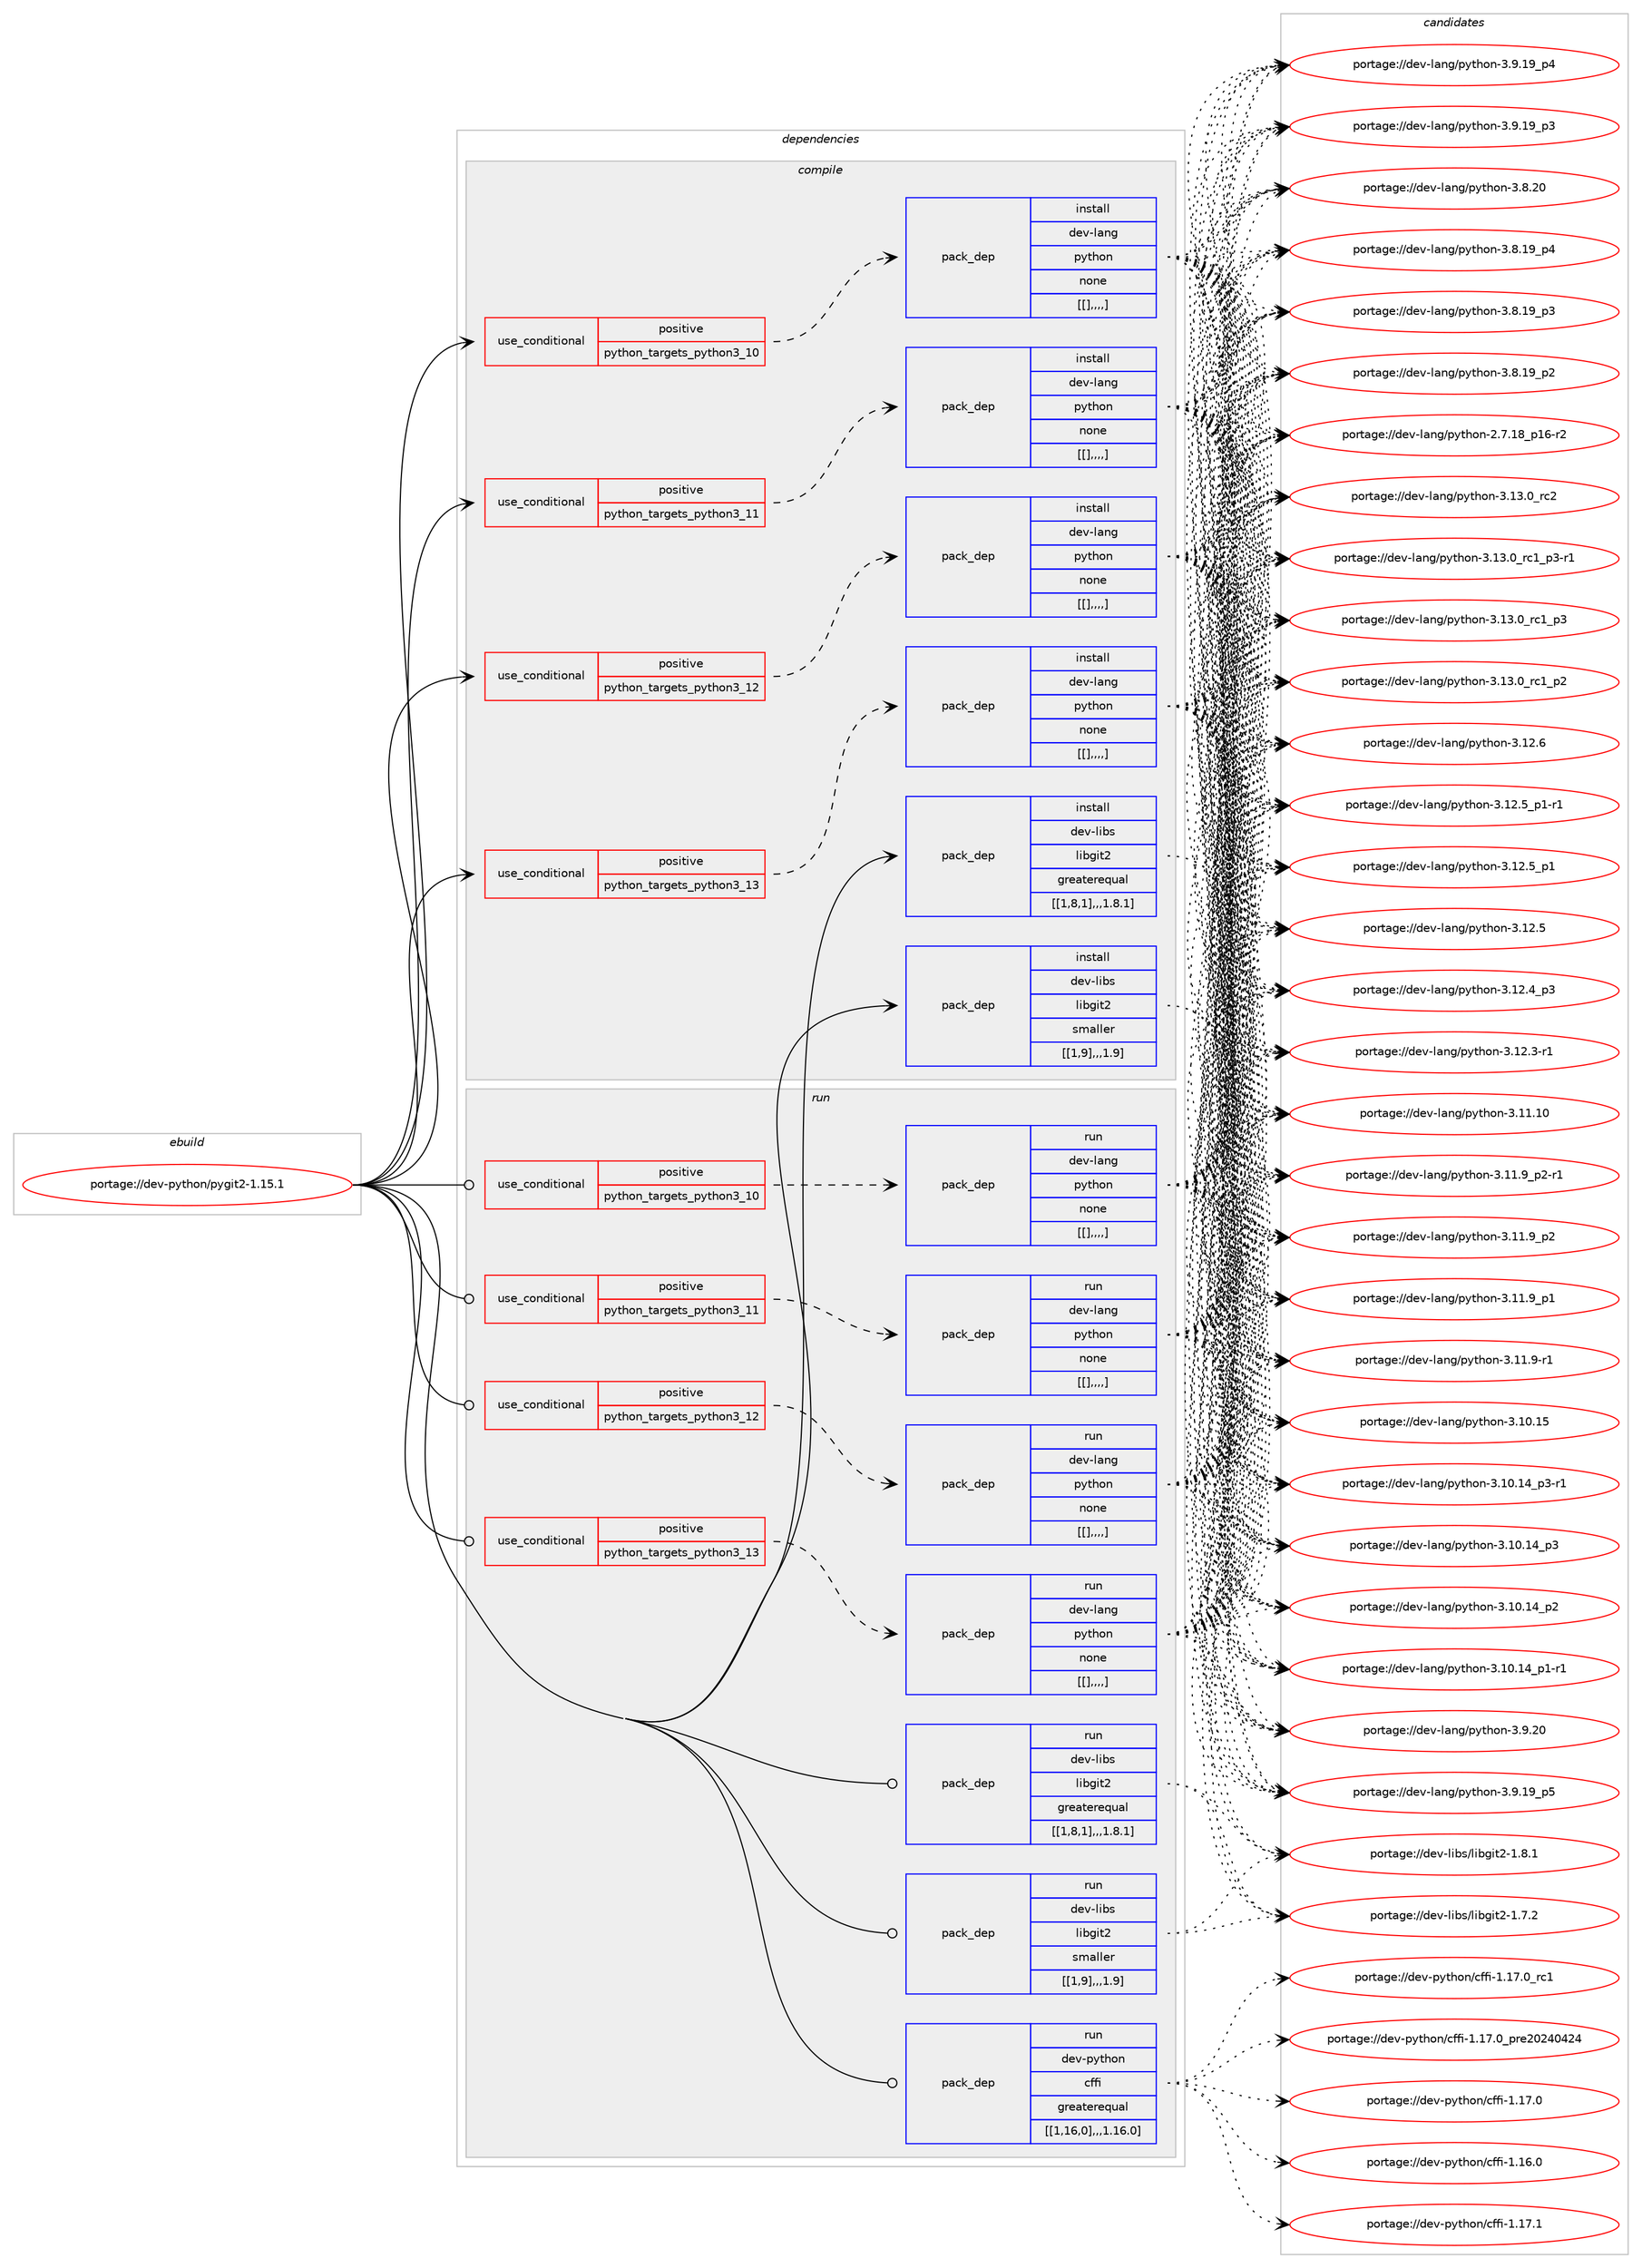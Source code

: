 digraph prolog {

# *************
# Graph options
# *************

newrank=true;
concentrate=true;
compound=true;
graph [rankdir=LR,fontname=Helvetica,fontsize=10,ranksep=1.5];#, ranksep=2.5, nodesep=0.2];
edge  [arrowhead=vee];
node  [fontname=Helvetica,fontsize=10];

# **********
# The ebuild
# **********

subgraph cluster_leftcol {
color=gray;
label=<<i>ebuild</i>>;
id [label="portage://dev-python/pygit2-1.15.1", color=red, width=4, href="../dev-python/pygit2-1.15.1.svg"];
}

# ****************
# The dependencies
# ****************

subgraph cluster_midcol {
color=gray;
label=<<i>dependencies</i>>;
subgraph cluster_compile {
fillcolor="#eeeeee";
style=filled;
label=<<i>compile</i>>;
subgraph cond37764 {
dependency158172 [label=<<TABLE BORDER="0" CELLBORDER="1" CELLSPACING="0" CELLPADDING="4"><TR><TD ROWSPAN="3" CELLPADDING="10">use_conditional</TD></TR><TR><TD>positive</TD></TR><TR><TD>python_targets_python3_10</TD></TR></TABLE>>, shape=none, color=red];
subgraph pack119188 {
dependency158173 [label=<<TABLE BORDER="0" CELLBORDER="1" CELLSPACING="0" CELLPADDING="4" WIDTH="220"><TR><TD ROWSPAN="6" CELLPADDING="30">pack_dep</TD></TR><TR><TD WIDTH="110">install</TD></TR><TR><TD>dev-lang</TD></TR><TR><TD>python</TD></TR><TR><TD>none</TD></TR><TR><TD>[[],,,,]</TD></TR></TABLE>>, shape=none, color=blue];
}
dependency158172:e -> dependency158173:w [weight=20,style="dashed",arrowhead="vee"];
}
id:e -> dependency158172:w [weight=20,style="solid",arrowhead="vee"];
subgraph cond37765 {
dependency158174 [label=<<TABLE BORDER="0" CELLBORDER="1" CELLSPACING="0" CELLPADDING="4"><TR><TD ROWSPAN="3" CELLPADDING="10">use_conditional</TD></TR><TR><TD>positive</TD></TR><TR><TD>python_targets_python3_11</TD></TR></TABLE>>, shape=none, color=red];
subgraph pack119189 {
dependency158175 [label=<<TABLE BORDER="0" CELLBORDER="1" CELLSPACING="0" CELLPADDING="4" WIDTH="220"><TR><TD ROWSPAN="6" CELLPADDING="30">pack_dep</TD></TR><TR><TD WIDTH="110">install</TD></TR><TR><TD>dev-lang</TD></TR><TR><TD>python</TD></TR><TR><TD>none</TD></TR><TR><TD>[[],,,,]</TD></TR></TABLE>>, shape=none, color=blue];
}
dependency158174:e -> dependency158175:w [weight=20,style="dashed",arrowhead="vee"];
}
id:e -> dependency158174:w [weight=20,style="solid",arrowhead="vee"];
subgraph cond37766 {
dependency158176 [label=<<TABLE BORDER="0" CELLBORDER="1" CELLSPACING="0" CELLPADDING="4"><TR><TD ROWSPAN="3" CELLPADDING="10">use_conditional</TD></TR><TR><TD>positive</TD></TR><TR><TD>python_targets_python3_12</TD></TR></TABLE>>, shape=none, color=red];
subgraph pack119190 {
dependency158177 [label=<<TABLE BORDER="0" CELLBORDER="1" CELLSPACING="0" CELLPADDING="4" WIDTH="220"><TR><TD ROWSPAN="6" CELLPADDING="30">pack_dep</TD></TR><TR><TD WIDTH="110">install</TD></TR><TR><TD>dev-lang</TD></TR><TR><TD>python</TD></TR><TR><TD>none</TD></TR><TR><TD>[[],,,,]</TD></TR></TABLE>>, shape=none, color=blue];
}
dependency158176:e -> dependency158177:w [weight=20,style="dashed",arrowhead="vee"];
}
id:e -> dependency158176:w [weight=20,style="solid",arrowhead="vee"];
subgraph cond37767 {
dependency158178 [label=<<TABLE BORDER="0" CELLBORDER="1" CELLSPACING="0" CELLPADDING="4"><TR><TD ROWSPAN="3" CELLPADDING="10">use_conditional</TD></TR><TR><TD>positive</TD></TR><TR><TD>python_targets_python3_13</TD></TR></TABLE>>, shape=none, color=red];
subgraph pack119191 {
dependency158179 [label=<<TABLE BORDER="0" CELLBORDER="1" CELLSPACING="0" CELLPADDING="4" WIDTH="220"><TR><TD ROWSPAN="6" CELLPADDING="30">pack_dep</TD></TR><TR><TD WIDTH="110">install</TD></TR><TR><TD>dev-lang</TD></TR><TR><TD>python</TD></TR><TR><TD>none</TD></TR><TR><TD>[[],,,,]</TD></TR></TABLE>>, shape=none, color=blue];
}
dependency158178:e -> dependency158179:w [weight=20,style="dashed",arrowhead="vee"];
}
id:e -> dependency158178:w [weight=20,style="solid",arrowhead="vee"];
subgraph pack119192 {
dependency158180 [label=<<TABLE BORDER="0" CELLBORDER="1" CELLSPACING="0" CELLPADDING="4" WIDTH="220"><TR><TD ROWSPAN="6" CELLPADDING="30">pack_dep</TD></TR><TR><TD WIDTH="110">install</TD></TR><TR><TD>dev-libs</TD></TR><TR><TD>libgit2</TD></TR><TR><TD>greaterequal</TD></TR><TR><TD>[[1,8,1],,,1.8.1]</TD></TR></TABLE>>, shape=none, color=blue];
}
id:e -> dependency158180:w [weight=20,style="solid",arrowhead="vee"];
subgraph pack119193 {
dependency158181 [label=<<TABLE BORDER="0" CELLBORDER="1" CELLSPACING="0" CELLPADDING="4" WIDTH="220"><TR><TD ROWSPAN="6" CELLPADDING="30">pack_dep</TD></TR><TR><TD WIDTH="110">install</TD></TR><TR><TD>dev-libs</TD></TR><TR><TD>libgit2</TD></TR><TR><TD>smaller</TD></TR><TR><TD>[[1,9],,,1.9]</TD></TR></TABLE>>, shape=none, color=blue];
}
id:e -> dependency158181:w [weight=20,style="solid",arrowhead="vee"];
}
subgraph cluster_compileandrun {
fillcolor="#eeeeee";
style=filled;
label=<<i>compile and run</i>>;
}
subgraph cluster_run {
fillcolor="#eeeeee";
style=filled;
label=<<i>run</i>>;
subgraph cond37768 {
dependency158182 [label=<<TABLE BORDER="0" CELLBORDER="1" CELLSPACING="0" CELLPADDING="4"><TR><TD ROWSPAN="3" CELLPADDING="10">use_conditional</TD></TR><TR><TD>positive</TD></TR><TR><TD>python_targets_python3_10</TD></TR></TABLE>>, shape=none, color=red];
subgraph pack119194 {
dependency158183 [label=<<TABLE BORDER="0" CELLBORDER="1" CELLSPACING="0" CELLPADDING="4" WIDTH="220"><TR><TD ROWSPAN="6" CELLPADDING="30">pack_dep</TD></TR><TR><TD WIDTH="110">run</TD></TR><TR><TD>dev-lang</TD></TR><TR><TD>python</TD></TR><TR><TD>none</TD></TR><TR><TD>[[],,,,]</TD></TR></TABLE>>, shape=none, color=blue];
}
dependency158182:e -> dependency158183:w [weight=20,style="dashed",arrowhead="vee"];
}
id:e -> dependency158182:w [weight=20,style="solid",arrowhead="odot"];
subgraph cond37769 {
dependency158184 [label=<<TABLE BORDER="0" CELLBORDER="1" CELLSPACING="0" CELLPADDING="4"><TR><TD ROWSPAN="3" CELLPADDING="10">use_conditional</TD></TR><TR><TD>positive</TD></TR><TR><TD>python_targets_python3_11</TD></TR></TABLE>>, shape=none, color=red];
subgraph pack119195 {
dependency158185 [label=<<TABLE BORDER="0" CELLBORDER="1" CELLSPACING="0" CELLPADDING="4" WIDTH="220"><TR><TD ROWSPAN="6" CELLPADDING="30">pack_dep</TD></TR><TR><TD WIDTH="110">run</TD></TR><TR><TD>dev-lang</TD></TR><TR><TD>python</TD></TR><TR><TD>none</TD></TR><TR><TD>[[],,,,]</TD></TR></TABLE>>, shape=none, color=blue];
}
dependency158184:e -> dependency158185:w [weight=20,style="dashed",arrowhead="vee"];
}
id:e -> dependency158184:w [weight=20,style="solid",arrowhead="odot"];
subgraph cond37770 {
dependency158186 [label=<<TABLE BORDER="0" CELLBORDER="1" CELLSPACING="0" CELLPADDING="4"><TR><TD ROWSPAN="3" CELLPADDING="10">use_conditional</TD></TR><TR><TD>positive</TD></TR><TR><TD>python_targets_python3_12</TD></TR></TABLE>>, shape=none, color=red];
subgraph pack119196 {
dependency158187 [label=<<TABLE BORDER="0" CELLBORDER="1" CELLSPACING="0" CELLPADDING="4" WIDTH="220"><TR><TD ROWSPAN="6" CELLPADDING="30">pack_dep</TD></TR><TR><TD WIDTH="110">run</TD></TR><TR><TD>dev-lang</TD></TR><TR><TD>python</TD></TR><TR><TD>none</TD></TR><TR><TD>[[],,,,]</TD></TR></TABLE>>, shape=none, color=blue];
}
dependency158186:e -> dependency158187:w [weight=20,style="dashed",arrowhead="vee"];
}
id:e -> dependency158186:w [weight=20,style="solid",arrowhead="odot"];
subgraph cond37771 {
dependency158188 [label=<<TABLE BORDER="0" CELLBORDER="1" CELLSPACING="0" CELLPADDING="4"><TR><TD ROWSPAN="3" CELLPADDING="10">use_conditional</TD></TR><TR><TD>positive</TD></TR><TR><TD>python_targets_python3_13</TD></TR></TABLE>>, shape=none, color=red];
subgraph pack119197 {
dependency158189 [label=<<TABLE BORDER="0" CELLBORDER="1" CELLSPACING="0" CELLPADDING="4" WIDTH="220"><TR><TD ROWSPAN="6" CELLPADDING="30">pack_dep</TD></TR><TR><TD WIDTH="110">run</TD></TR><TR><TD>dev-lang</TD></TR><TR><TD>python</TD></TR><TR><TD>none</TD></TR><TR><TD>[[],,,,]</TD></TR></TABLE>>, shape=none, color=blue];
}
dependency158188:e -> dependency158189:w [weight=20,style="dashed",arrowhead="vee"];
}
id:e -> dependency158188:w [weight=20,style="solid",arrowhead="odot"];
subgraph pack119198 {
dependency158190 [label=<<TABLE BORDER="0" CELLBORDER="1" CELLSPACING="0" CELLPADDING="4" WIDTH="220"><TR><TD ROWSPAN="6" CELLPADDING="30">pack_dep</TD></TR><TR><TD WIDTH="110">run</TD></TR><TR><TD>dev-libs</TD></TR><TR><TD>libgit2</TD></TR><TR><TD>greaterequal</TD></TR><TR><TD>[[1,8,1],,,1.8.1]</TD></TR></TABLE>>, shape=none, color=blue];
}
id:e -> dependency158190:w [weight=20,style="solid",arrowhead="odot"];
subgraph pack119199 {
dependency158191 [label=<<TABLE BORDER="0" CELLBORDER="1" CELLSPACING="0" CELLPADDING="4" WIDTH="220"><TR><TD ROWSPAN="6" CELLPADDING="30">pack_dep</TD></TR><TR><TD WIDTH="110">run</TD></TR><TR><TD>dev-libs</TD></TR><TR><TD>libgit2</TD></TR><TR><TD>smaller</TD></TR><TR><TD>[[1,9],,,1.9]</TD></TR></TABLE>>, shape=none, color=blue];
}
id:e -> dependency158191:w [weight=20,style="solid",arrowhead="odot"];
subgraph pack119200 {
dependency158192 [label=<<TABLE BORDER="0" CELLBORDER="1" CELLSPACING="0" CELLPADDING="4" WIDTH="220"><TR><TD ROWSPAN="6" CELLPADDING="30">pack_dep</TD></TR><TR><TD WIDTH="110">run</TD></TR><TR><TD>dev-python</TD></TR><TR><TD>cffi</TD></TR><TR><TD>greaterequal</TD></TR><TR><TD>[[1,16,0],,,1.16.0]</TD></TR></TABLE>>, shape=none, color=blue];
}
id:e -> dependency158192:w [weight=20,style="solid",arrowhead="odot"];
}
}

# **************
# The candidates
# **************

subgraph cluster_choices {
rank=same;
color=gray;
label=<<i>candidates</i>>;

subgraph choice119188 {
color=black;
nodesep=1;
choice10010111845108971101034711212111610411111045514649514648951149950 [label="portage://dev-lang/python-3.13.0_rc2", color=red, width=4,href="../dev-lang/python-3.13.0_rc2.svg"];
choice1001011184510897110103471121211161041111104551464951464895114994995112514511449 [label="portage://dev-lang/python-3.13.0_rc1_p3-r1", color=red, width=4,href="../dev-lang/python-3.13.0_rc1_p3-r1.svg"];
choice100101118451089711010347112121116104111110455146495146489511499499511251 [label="portage://dev-lang/python-3.13.0_rc1_p3", color=red, width=4,href="../dev-lang/python-3.13.0_rc1_p3.svg"];
choice100101118451089711010347112121116104111110455146495146489511499499511250 [label="portage://dev-lang/python-3.13.0_rc1_p2", color=red, width=4,href="../dev-lang/python-3.13.0_rc1_p2.svg"];
choice10010111845108971101034711212111610411111045514649504654 [label="portage://dev-lang/python-3.12.6", color=red, width=4,href="../dev-lang/python-3.12.6.svg"];
choice1001011184510897110103471121211161041111104551464950465395112494511449 [label="portage://dev-lang/python-3.12.5_p1-r1", color=red, width=4,href="../dev-lang/python-3.12.5_p1-r1.svg"];
choice100101118451089711010347112121116104111110455146495046539511249 [label="portage://dev-lang/python-3.12.5_p1", color=red, width=4,href="../dev-lang/python-3.12.5_p1.svg"];
choice10010111845108971101034711212111610411111045514649504653 [label="portage://dev-lang/python-3.12.5", color=red, width=4,href="../dev-lang/python-3.12.5.svg"];
choice100101118451089711010347112121116104111110455146495046529511251 [label="portage://dev-lang/python-3.12.4_p3", color=red, width=4,href="../dev-lang/python-3.12.4_p3.svg"];
choice100101118451089711010347112121116104111110455146495046514511449 [label="portage://dev-lang/python-3.12.3-r1", color=red, width=4,href="../dev-lang/python-3.12.3-r1.svg"];
choice1001011184510897110103471121211161041111104551464949464948 [label="portage://dev-lang/python-3.11.10", color=red, width=4,href="../dev-lang/python-3.11.10.svg"];
choice1001011184510897110103471121211161041111104551464949465795112504511449 [label="portage://dev-lang/python-3.11.9_p2-r1", color=red, width=4,href="../dev-lang/python-3.11.9_p2-r1.svg"];
choice100101118451089711010347112121116104111110455146494946579511250 [label="portage://dev-lang/python-3.11.9_p2", color=red, width=4,href="../dev-lang/python-3.11.9_p2.svg"];
choice100101118451089711010347112121116104111110455146494946579511249 [label="portage://dev-lang/python-3.11.9_p1", color=red, width=4,href="../dev-lang/python-3.11.9_p1.svg"];
choice100101118451089711010347112121116104111110455146494946574511449 [label="portage://dev-lang/python-3.11.9-r1", color=red, width=4,href="../dev-lang/python-3.11.9-r1.svg"];
choice1001011184510897110103471121211161041111104551464948464953 [label="portage://dev-lang/python-3.10.15", color=red, width=4,href="../dev-lang/python-3.10.15.svg"];
choice100101118451089711010347112121116104111110455146494846495295112514511449 [label="portage://dev-lang/python-3.10.14_p3-r1", color=red, width=4,href="../dev-lang/python-3.10.14_p3-r1.svg"];
choice10010111845108971101034711212111610411111045514649484649529511251 [label="portage://dev-lang/python-3.10.14_p3", color=red, width=4,href="../dev-lang/python-3.10.14_p3.svg"];
choice10010111845108971101034711212111610411111045514649484649529511250 [label="portage://dev-lang/python-3.10.14_p2", color=red, width=4,href="../dev-lang/python-3.10.14_p2.svg"];
choice100101118451089711010347112121116104111110455146494846495295112494511449 [label="portage://dev-lang/python-3.10.14_p1-r1", color=red, width=4,href="../dev-lang/python-3.10.14_p1-r1.svg"];
choice10010111845108971101034711212111610411111045514657465048 [label="portage://dev-lang/python-3.9.20", color=red, width=4,href="../dev-lang/python-3.9.20.svg"];
choice100101118451089711010347112121116104111110455146574649579511253 [label="portage://dev-lang/python-3.9.19_p5", color=red, width=4,href="../dev-lang/python-3.9.19_p5.svg"];
choice100101118451089711010347112121116104111110455146574649579511252 [label="portage://dev-lang/python-3.9.19_p4", color=red, width=4,href="../dev-lang/python-3.9.19_p4.svg"];
choice100101118451089711010347112121116104111110455146574649579511251 [label="portage://dev-lang/python-3.9.19_p3", color=red, width=4,href="../dev-lang/python-3.9.19_p3.svg"];
choice10010111845108971101034711212111610411111045514656465048 [label="portage://dev-lang/python-3.8.20", color=red, width=4,href="../dev-lang/python-3.8.20.svg"];
choice100101118451089711010347112121116104111110455146564649579511252 [label="portage://dev-lang/python-3.8.19_p4", color=red, width=4,href="../dev-lang/python-3.8.19_p4.svg"];
choice100101118451089711010347112121116104111110455146564649579511251 [label="portage://dev-lang/python-3.8.19_p3", color=red, width=4,href="../dev-lang/python-3.8.19_p3.svg"];
choice100101118451089711010347112121116104111110455146564649579511250 [label="portage://dev-lang/python-3.8.19_p2", color=red, width=4,href="../dev-lang/python-3.8.19_p2.svg"];
choice100101118451089711010347112121116104111110455046554649569511249544511450 [label="portage://dev-lang/python-2.7.18_p16-r2", color=red, width=4,href="../dev-lang/python-2.7.18_p16-r2.svg"];
dependency158173:e -> choice10010111845108971101034711212111610411111045514649514648951149950:w [style=dotted,weight="100"];
dependency158173:e -> choice1001011184510897110103471121211161041111104551464951464895114994995112514511449:w [style=dotted,weight="100"];
dependency158173:e -> choice100101118451089711010347112121116104111110455146495146489511499499511251:w [style=dotted,weight="100"];
dependency158173:e -> choice100101118451089711010347112121116104111110455146495146489511499499511250:w [style=dotted,weight="100"];
dependency158173:e -> choice10010111845108971101034711212111610411111045514649504654:w [style=dotted,weight="100"];
dependency158173:e -> choice1001011184510897110103471121211161041111104551464950465395112494511449:w [style=dotted,weight="100"];
dependency158173:e -> choice100101118451089711010347112121116104111110455146495046539511249:w [style=dotted,weight="100"];
dependency158173:e -> choice10010111845108971101034711212111610411111045514649504653:w [style=dotted,weight="100"];
dependency158173:e -> choice100101118451089711010347112121116104111110455146495046529511251:w [style=dotted,weight="100"];
dependency158173:e -> choice100101118451089711010347112121116104111110455146495046514511449:w [style=dotted,weight="100"];
dependency158173:e -> choice1001011184510897110103471121211161041111104551464949464948:w [style=dotted,weight="100"];
dependency158173:e -> choice1001011184510897110103471121211161041111104551464949465795112504511449:w [style=dotted,weight="100"];
dependency158173:e -> choice100101118451089711010347112121116104111110455146494946579511250:w [style=dotted,weight="100"];
dependency158173:e -> choice100101118451089711010347112121116104111110455146494946579511249:w [style=dotted,weight="100"];
dependency158173:e -> choice100101118451089711010347112121116104111110455146494946574511449:w [style=dotted,weight="100"];
dependency158173:e -> choice1001011184510897110103471121211161041111104551464948464953:w [style=dotted,weight="100"];
dependency158173:e -> choice100101118451089711010347112121116104111110455146494846495295112514511449:w [style=dotted,weight="100"];
dependency158173:e -> choice10010111845108971101034711212111610411111045514649484649529511251:w [style=dotted,weight="100"];
dependency158173:e -> choice10010111845108971101034711212111610411111045514649484649529511250:w [style=dotted,weight="100"];
dependency158173:e -> choice100101118451089711010347112121116104111110455146494846495295112494511449:w [style=dotted,weight="100"];
dependency158173:e -> choice10010111845108971101034711212111610411111045514657465048:w [style=dotted,weight="100"];
dependency158173:e -> choice100101118451089711010347112121116104111110455146574649579511253:w [style=dotted,weight="100"];
dependency158173:e -> choice100101118451089711010347112121116104111110455146574649579511252:w [style=dotted,weight="100"];
dependency158173:e -> choice100101118451089711010347112121116104111110455146574649579511251:w [style=dotted,weight="100"];
dependency158173:e -> choice10010111845108971101034711212111610411111045514656465048:w [style=dotted,weight="100"];
dependency158173:e -> choice100101118451089711010347112121116104111110455146564649579511252:w [style=dotted,weight="100"];
dependency158173:e -> choice100101118451089711010347112121116104111110455146564649579511251:w [style=dotted,weight="100"];
dependency158173:e -> choice100101118451089711010347112121116104111110455146564649579511250:w [style=dotted,weight="100"];
dependency158173:e -> choice100101118451089711010347112121116104111110455046554649569511249544511450:w [style=dotted,weight="100"];
}
subgraph choice119189 {
color=black;
nodesep=1;
choice10010111845108971101034711212111610411111045514649514648951149950 [label="portage://dev-lang/python-3.13.0_rc2", color=red, width=4,href="../dev-lang/python-3.13.0_rc2.svg"];
choice1001011184510897110103471121211161041111104551464951464895114994995112514511449 [label="portage://dev-lang/python-3.13.0_rc1_p3-r1", color=red, width=4,href="../dev-lang/python-3.13.0_rc1_p3-r1.svg"];
choice100101118451089711010347112121116104111110455146495146489511499499511251 [label="portage://dev-lang/python-3.13.0_rc1_p3", color=red, width=4,href="../dev-lang/python-3.13.0_rc1_p3.svg"];
choice100101118451089711010347112121116104111110455146495146489511499499511250 [label="portage://dev-lang/python-3.13.0_rc1_p2", color=red, width=4,href="../dev-lang/python-3.13.0_rc1_p2.svg"];
choice10010111845108971101034711212111610411111045514649504654 [label="portage://dev-lang/python-3.12.6", color=red, width=4,href="../dev-lang/python-3.12.6.svg"];
choice1001011184510897110103471121211161041111104551464950465395112494511449 [label="portage://dev-lang/python-3.12.5_p1-r1", color=red, width=4,href="../dev-lang/python-3.12.5_p1-r1.svg"];
choice100101118451089711010347112121116104111110455146495046539511249 [label="portage://dev-lang/python-3.12.5_p1", color=red, width=4,href="../dev-lang/python-3.12.5_p1.svg"];
choice10010111845108971101034711212111610411111045514649504653 [label="portage://dev-lang/python-3.12.5", color=red, width=4,href="../dev-lang/python-3.12.5.svg"];
choice100101118451089711010347112121116104111110455146495046529511251 [label="portage://dev-lang/python-3.12.4_p3", color=red, width=4,href="../dev-lang/python-3.12.4_p3.svg"];
choice100101118451089711010347112121116104111110455146495046514511449 [label="portage://dev-lang/python-3.12.3-r1", color=red, width=4,href="../dev-lang/python-3.12.3-r1.svg"];
choice1001011184510897110103471121211161041111104551464949464948 [label="portage://dev-lang/python-3.11.10", color=red, width=4,href="../dev-lang/python-3.11.10.svg"];
choice1001011184510897110103471121211161041111104551464949465795112504511449 [label="portage://dev-lang/python-3.11.9_p2-r1", color=red, width=4,href="../dev-lang/python-3.11.9_p2-r1.svg"];
choice100101118451089711010347112121116104111110455146494946579511250 [label="portage://dev-lang/python-3.11.9_p2", color=red, width=4,href="../dev-lang/python-3.11.9_p2.svg"];
choice100101118451089711010347112121116104111110455146494946579511249 [label="portage://dev-lang/python-3.11.9_p1", color=red, width=4,href="../dev-lang/python-3.11.9_p1.svg"];
choice100101118451089711010347112121116104111110455146494946574511449 [label="portage://dev-lang/python-3.11.9-r1", color=red, width=4,href="../dev-lang/python-3.11.9-r1.svg"];
choice1001011184510897110103471121211161041111104551464948464953 [label="portage://dev-lang/python-3.10.15", color=red, width=4,href="../dev-lang/python-3.10.15.svg"];
choice100101118451089711010347112121116104111110455146494846495295112514511449 [label="portage://dev-lang/python-3.10.14_p3-r1", color=red, width=4,href="../dev-lang/python-3.10.14_p3-r1.svg"];
choice10010111845108971101034711212111610411111045514649484649529511251 [label="portage://dev-lang/python-3.10.14_p3", color=red, width=4,href="../dev-lang/python-3.10.14_p3.svg"];
choice10010111845108971101034711212111610411111045514649484649529511250 [label="portage://dev-lang/python-3.10.14_p2", color=red, width=4,href="../dev-lang/python-3.10.14_p2.svg"];
choice100101118451089711010347112121116104111110455146494846495295112494511449 [label="portage://dev-lang/python-3.10.14_p1-r1", color=red, width=4,href="../dev-lang/python-3.10.14_p1-r1.svg"];
choice10010111845108971101034711212111610411111045514657465048 [label="portage://dev-lang/python-3.9.20", color=red, width=4,href="../dev-lang/python-3.9.20.svg"];
choice100101118451089711010347112121116104111110455146574649579511253 [label="portage://dev-lang/python-3.9.19_p5", color=red, width=4,href="../dev-lang/python-3.9.19_p5.svg"];
choice100101118451089711010347112121116104111110455146574649579511252 [label="portage://dev-lang/python-3.9.19_p4", color=red, width=4,href="../dev-lang/python-3.9.19_p4.svg"];
choice100101118451089711010347112121116104111110455146574649579511251 [label="portage://dev-lang/python-3.9.19_p3", color=red, width=4,href="../dev-lang/python-3.9.19_p3.svg"];
choice10010111845108971101034711212111610411111045514656465048 [label="portage://dev-lang/python-3.8.20", color=red, width=4,href="../dev-lang/python-3.8.20.svg"];
choice100101118451089711010347112121116104111110455146564649579511252 [label="portage://dev-lang/python-3.8.19_p4", color=red, width=4,href="../dev-lang/python-3.8.19_p4.svg"];
choice100101118451089711010347112121116104111110455146564649579511251 [label="portage://dev-lang/python-3.8.19_p3", color=red, width=4,href="../dev-lang/python-3.8.19_p3.svg"];
choice100101118451089711010347112121116104111110455146564649579511250 [label="portage://dev-lang/python-3.8.19_p2", color=red, width=4,href="../dev-lang/python-3.8.19_p2.svg"];
choice100101118451089711010347112121116104111110455046554649569511249544511450 [label="portage://dev-lang/python-2.7.18_p16-r2", color=red, width=4,href="../dev-lang/python-2.7.18_p16-r2.svg"];
dependency158175:e -> choice10010111845108971101034711212111610411111045514649514648951149950:w [style=dotted,weight="100"];
dependency158175:e -> choice1001011184510897110103471121211161041111104551464951464895114994995112514511449:w [style=dotted,weight="100"];
dependency158175:e -> choice100101118451089711010347112121116104111110455146495146489511499499511251:w [style=dotted,weight="100"];
dependency158175:e -> choice100101118451089711010347112121116104111110455146495146489511499499511250:w [style=dotted,weight="100"];
dependency158175:e -> choice10010111845108971101034711212111610411111045514649504654:w [style=dotted,weight="100"];
dependency158175:e -> choice1001011184510897110103471121211161041111104551464950465395112494511449:w [style=dotted,weight="100"];
dependency158175:e -> choice100101118451089711010347112121116104111110455146495046539511249:w [style=dotted,weight="100"];
dependency158175:e -> choice10010111845108971101034711212111610411111045514649504653:w [style=dotted,weight="100"];
dependency158175:e -> choice100101118451089711010347112121116104111110455146495046529511251:w [style=dotted,weight="100"];
dependency158175:e -> choice100101118451089711010347112121116104111110455146495046514511449:w [style=dotted,weight="100"];
dependency158175:e -> choice1001011184510897110103471121211161041111104551464949464948:w [style=dotted,weight="100"];
dependency158175:e -> choice1001011184510897110103471121211161041111104551464949465795112504511449:w [style=dotted,weight="100"];
dependency158175:e -> choice100101118451089711010347112121116104111110455146494946579511250:w [style=dotted,weight="100"];
dependency158175:e -> choice100101118451089711010347112121116104111110455146494946579511249:w [style=dotted,weight="100"];
dependency158175:e -> choice100101118451089711010347112121116104111110455146494946574511449:w [style=dotted,weight="100"];
dependency158175:e -> choice1001011184510897110103471121211161041111104551464948464953:w [style=dotted,weight="100"];
dependency158175:e -> choice100101118451089711010347112121116104111110455146494846495295112514511449:w [style=dotted,weight="100"];
dependency158175:e -> choice10010111845108971101034711212111610411111045514649484649529511251:w [style=dotted,weight="100"];
dependency158175:e -> choice10010111845108971101034711212111610411111045514649484649529511250:w [style=dotted,weight="100"];
dependency158175:e -> choice100101118451089711010347112121116104111110455146494846495295112494511449:w [style=dotted,weight="100"];
dependency158175:e -> choice10010111845108971101034711212111610411111045514657465048:w [style=dotted,weight="100"];
dependency158175:e -> choice100101118451089711010347112121116104111110455146574649579511253:w [style=dotted,weight="100"];
dependency158175:e -> choice100101118451089711010347112121116104111110455146574649579511252:w [style=dotted,weight="100"];
dependency158175:e -> choice100101118451089711010347112121116104111110455146574649579511251:w [style=dotted,weight="100"];
dependency158175:e -> choice10010111845108971101034711212111610411111045514656465048:w [style=dotted,weight="100"];
dependency158175:e -> choice100101118451089711010347112121116104111110455146564649579511252:w [style=dotted,weight="100"];
dependency158175:e -> choice100101118451089711010347112121116104111110455146564649579511251:w [style=dotted,weight="100"];
dependency158175:e -> choice100101118451089711010347112121116104111110455146564649579511250:w [style=dotted,weight="100"];
dependency158175:e -> choice100101118451089711010347112121116104111110455046554649569511249544511450:w [style=dotted,weight="100"];
}
subgraph choice119190 {
color=black;
nodesep=1;
choice10010111845108971101034711212111610411111045514649514648951149950 [label="portage://dev-lang/python-3.13.0_rc2", color=red, width=4,href="../dev-lang/python-3.13.0_rc2.svg"];
choice1001011184510897110103471121211161041111104551464951464895114994995112514511449 [label="portage://dev-lang/python-3.13.0_rc1_p3-r1", color=red, width=4,href="../dev-lang/python-3.13.0_rc1_p3-r1.svg"];
choice100101118451089711010347112121116104111110455146495146489511499499511251 [label="portage://dev-lang/python-3.13.0_rc1_p3", color=red, width=4,href="../dev-lang/python-3.13.0_rc1_p3.svg"];
choice100101118451089711010347112121116104111110455146495146489511499499511250 [label="portage://dev-lang/python-3.13.0_rc1_p2", color=red, width=4,href="../dev-lang/python-3.13.0_rc1_p2.svg"];
choice10010111845108971101034711212111610411111045514649504654 [label="portage://dev-lang/python-3.12.6", color=red, width=4,href="../dev-lang/python-3.12.6.svg"];
choice1001011184510897110103471121211161041111104551464950465395112494511449 [label="portage://dev-lang/python-3.12.5_p1-r1", color=red, width=4,href="../dev-lang/python-3.12.5_p1-r1.svg"];
choice100101118451089711010347112121116104111110455146495046539511249 [label="portage://dev-lang/python-3.12.5_p1", color=red, width=4,href="../dev-lang/python-3.12.5_p1.svg"];
choice10010111845108971101034711212111610411111045514649504653 [label="portage://dev-lang/python-3.12.5", color=red, width=4,href="../dev-lang/python-3.12.5.svg"];
choice100101118451089711010347112121116104111110455146495046529511251 [label="portage://dev-lang/python-3.12.4_p3", color=red, width=4,href="../dev-lang/python-3.12.4_p3.svg"];
choice100101118451089711010347112121116104111110455146495046514511449 [label="portage://dev-lang/python-3.12.3-r1", color=red, width=4,href="../dev-lang/python-3.12.3-r1.svg"];
choice1001011184510897110103471121211161041111104551464949464948 [label="portage://dev-lang/python-3.11.10", color=red, width=4,href="../dev-lang/python-3.11.10.svg"];
choice1001011184510897110103471121211161041111104551464949465795112504511449 [label="portage://dev-lang/python-3.11.9_p2-r1", color=red, width=4,href="../dev-lang/python-3.11.9_p2-r1.svg"];
choice100101118451089711010347112121116104111110455146494946579511250 [label="portage://dev-lang/python-3.11.9_p2", color=red, width=4,href="../dev-lang/python-3.11.9_p2.svg"];
choice100101118451089711010347112121116104111110455146494946579511249 [label="portage://dev-lang/python-3.11.9_p1", color=red, width=4,href="../dev-lang/python-3.11.9_p1.svg"];
choice100101118451089711010347112121116104111110455146494946574511449 [label="portage://dev-lang/python-3.11.9-r1", color=red, width=4,href="../dev-lang/python-3.11.9-r1.svg"];
choice1001011184510897110103471121211161041111104551464948464953 [label="portage://dev-lang/python-3.10.15", color=red, width=4,href="../dev-lang/python-3.10.15.svg"];
choice100101118451089711010347112121116104111110455146494846495295112514511449 [label="portage://dev-lang/python-3.10.14_p3-r1", color=red, width=4,href="../dev-lang/python-3.10.14_p3-r1.svg"];
choice10010111845108971101034711212111610411111045514649484649529511251 [label="portage://dev-lang/python-3.10.14_p3", color=red, width=4,href="../dev-lang/python-3.10.14_p3.svg"];
choice10010111845108971101034711212111610411111045514649484649529511250 [label="portage://dev-lang/python-3.10.14_p2", color=red, width=4,href="../dev-lang/python-3.10.14_p2.svg"];
choice100101118451089711010347112121116104111110455146494846495295112494511449 [label="portage://dev-lang/python-3.10.14_p1-r1", color=red, width=4,href="../dev-lang/python-3.10.14_p1-r1.svg"];
choice10010111845108971101034711212111610411111045514657465048 [label="portage://dev-lang/python-3.9.20", color=red, width=4,href="../dev-lang/python-3.9.20.svg"];
choice100101118451089711010347112121116104111110455146574649579511253 [label="portage://dev-lang/python-3.9.19_p5", color=red, width=4,href="../dev-lang/python-3.9.19_p5.svg"];
choice100101118451089711010347112121116104111110455146574649579511252 [label="portage://dev-lang/python-3.9.19_p4", color=red, width=4,href="../dev-lang/python-3.9.19_p4.svg"];
choice100101118451089711010347112121116104111110455146574649579511251 [label="portage://dev-lang/python-3.9.19_p3", color=red, width=4,href="../dev-lang/python-3.9.19_p3.svg"];
choice10010111845108971101034711212111610411111045514656465048 [label="portage://dev-lang/python-3.8.20", color=red, width=4,href="../dev-lang/python-3.8.20.svg"];
choice100101118451089711010347112121116104111110455146564649579511252 [label="portage://dev-lang/python-3.8.19_p4", color=red, width=4,href="../dev-lang/python-3.8.19_p4.svg"];
choice100101118451089711010347112121116104111110455146564649579511251 [label="portage://dev-lang/python-3.8.19_p3", color=red, width=4,href="../dev-lang/python-3.8.19_p3.svg"];
choice100101118451089711010347112121116104111110455146564649579511250 [label="portage://dev-lang/python-3.8.19_p2", color=red, width=4,href="../dev-lang/python-3.8.19_p2.svg"];
choice100101118451089711010347112121116104111110455046554649569511249544511450 [label="portage://dev-lang/python-2.7.18_p16-r2", color=red, width=4,href="../dev-lang/python-2.7.18_p16-r2.svg"];
dependency158177:e -> choice10010111845108971101034711212111610411111045514649514648951149950:w [style=dotted,weight="100"];
dependency158177:e -> choice1001011184510897110103471121211161041111104551464951464895114994995112514511449:w [style=dotted,weight="100"];
dependency158177:e -> choice100101118451089711010347112121116104111110455146495146489511499499511251:w [style=dotted,weight="100"];
dependency158177:e -> choice100101118451089711010347112121116104111110455146495146489511499499511250:w [style=dotted,weight="100"];
dependency158177:e -> choice10010111845108971101034711212111610411111045514649504654:w [style=dotted,weight="100"];
dependency158177:e -> choice1001011184510897110103471121211161041111104551464950465395112494511449:w [style=dotted,weight="100"];
dependency158177:e -> choice100101118451089711010347112121116104111110455146495046539511249:w [style=dotted,weight="100"];
dependency158177:e -> choice10010111845108971101034711212111610411111045514649504653:w [style=dotted,weight="100"];
dependency158177:e -> choice100101118451089711010347112121116104111110455146495046529511251:w [style=dotted,weight="100"];
dependency158177:e -> choice100101118451089711010347112121116104111110455146495046514511449:w [style=dotted,weight="100"];
dependency158177:e -> choice1001011184510897110103471121211161041111104551464949464948:w [style=dotted,weight="100"];
dependency158177:e -> choice1001011184510897110103471121211161041111104551464949465795112504511449:w [style=dotted,weight="100"];
dependency158177:e -> choice100101118451089711010347112121116104111110455146494946579511250:w [style=dotted,weight="100"];
dependency158177:e -> choice100101118451089711010347112121116104111110455146494946579511249:w [style=dotted,weight="100"];
dependency158177:e -> choice100101118451089711010347112121116104111110455146494946574511449:w [style=dotted,weight="100"];
dependency158177:e -> choice1001011184510897110103471121211161041111104551464948464953:w [style=dotted,weight="100"];
dependency158177:e -> choice100101118451089711010347112121116104111110455146494846495295112514511449:w [style=dotted,weight="100"];
dependency158177:e -> choice10010111845108971101034711212111610411111045514649484649529511251:w [style=dotted,weight="100"];
dependency158177:e -> choice10010111845108971101034711212111610411111045514649484649529511250:w [style=dotted,weight="100"];
dependency158177:e -> choice100101118451089711010347112121116104111110455146494846495295112494511449:w [style=dotted,weight="100"];
dependency158177:e -> choice10010111845108971101034711212111610411111045514657465048:w [style=dotted,weight="100"];
dependency158177:e -> choice100101118451089711010347112121116104111110455146574649579511253:w [style=dotted,weight="100"];
dependency158177:e -> choice100101118451089711010347112121116104111110455146574649579511252:w [style=dotted,weight="100"];
dependency158177:e -> choice100101118451089711010347112121116104111110455146574649579511251:w [style=dotted,weight="100"];
dependency158177:e -> choice10010111845108971101034711212111610411111045514656465048:w [style=dotted,weight="100"];
dependency158177:e -> choice100101118451089711010347112121116104111110455146564649579511252:w [style=dotted,weight="100"];
dependency158177:e -> choice100101118451089711010347112121116104111110455146564649579511251:w [style=dotted,weight="100"];
dependency158177:e -> choice100101118451089711010347112121116104111110455146564649579511250:w [style=dotted,weight="100"];
dependency158177:e -> choice100101118451089711010347112121116104111110455046554649569511249544511450:w [style=dotted,weight="100"];
}
subgraph choice119191 {
color=black;
nodesep=1;
choice10010111845108971101034711212111610411111045514649514648951149950 [label="portage://dev-lang/python-3.13.0_rc2", color=red, width=4,href="../dev-lang/python-3.13.0_rc2.svg"];
choice1001011184510897110103471121211161041111104551464951464895114994995112514511449 [label="portage://dev-lang/python-3.13.0_rc1_p3-r1", color=red, width=4,href="../dev-lang/python-3.13.0_rc1_p3-r1.svg"];
choice100101118451089711010347112121116104111110455146495146489511499499511251 [label="portage://dev-lang/python-3.13.0_rc1_p3", color=red, width=4,href="../dev-lang/python-3.13.0_rc1_p3.svg"];
choice100101118451089711010347112121116104111110455146495146489511499499511250 [label="portage://dev-lang/python-3.13.0_rc1_p2", color=red, width=4,href="../dev-lang/python-3.13.0_rc1_p2.svg"];
choice10010111845108971101034711212111610411111045514649504654 [label="portage://dev-lang/python-3.12.6", color=red, width=4,href="../dev-lang/python-3.12.6.svg"];
choice1001011184510897110103471121211161041111104551464950465395112494511449 [label="portage://dev-lang/python-3.12.5_p1-r1", color=red, width=4,href="../dev-lang/python-3.12.5_p1-r1.svg"];
choice100101118451089711010347112121116104111110455146495046539511249 [label="portage://dev-lang/python-3.12.5_p1", color=red, width=4,href="../dev-lang/python-3.12.5_p1.svg"];
choice10010111845108971101034711212111610411111045514649504653 [label="portage://dev-lang/python-3.12.5", color=red, width=4,href="../dev-lang/python-3.12.5.svg"];
choice100101118451089711010347112121116104111110455146495046529511251 [label="portage://dev-lang/python-3.12.4_p3", color=red, width=4,href="../dev-lang/python-3.12.4_p3.svg"];
choice100101118451089711010347112121116104111110455146495046514511449 [label="portage://dev-lang/python-3.12.3-r1", color=red, width=4,href="../dev-lang/python-3.12.3-r1.svg"];
choice1001011184510897110103471121211161041111104551464949464948 [label="portage://dev-lang/python-3.11.10", color=red, width=4,href="../dev-lang/python-3.11.10.svg"];
choice1001011184510897110103471121211161041111104551464949465795112504511449 [label="portage://dev-lang/python-3.11.9_p2-r1", color=red, width=4,href="../dev-lang/python-3.11.9_p2-r1.svg"];
choice100101118451089711010347112121116104111110455146494946579511250 [label="portage://dev-lang/python-3.11.9_p2", color=red, width=4,href="../dev-lang/python-3.11.9_p2.svg"];
choice100101118451089711010347112121116104111110455146494946579511249 [label="portage://dev-lang/python-3.11.9_p1", color=red, width=4,href="../dev-lang/python-3.11.9_p1.svg"];
choice100101118451089711010347112121116104111110455146494946574511449 [label="portage://dev-lang/python-3.11.9-r1", color=red, width=4,href="../dev-lang/python-3.11.9-r1.svg"];
choice1001011184510897110103471121211161041111104551464948464953 [label="portage://dev-lang/python-3.10.15", color=red, width=4,href="../dev-lang/python-3.10.15.svg"];
choice100101118451089711010347112121116104111110455146494846495295112514511449 [label="portage://dev-lang/python-3.10.14_p3-r1", color=red, width=4,href="../dev-lang/python-3.10.14_p3-r1.svg"];
choice10010111845108971101034711212111610411111045514649484649529511251 [label="portage://dev-lang/python-3.10.14_p3", color=red, width=4,href="../dev-lang/python-3.10.14_p3.svg"];
choice10010111845108971101034711212111610411111045514649484649529511250 [label="portage://dev-lang/python-3.10.14_p2", color=red, width=4,href="../dev-lang/python-3.10.14_p2.svg"];
choice100101118451089711010347112121116104111110455146494846495295112494511449 [label="portage://dev-lang/python-3.10.14_p1-r1", color=red, width=4,href="../dev-lang/python-3.10.14_p1-r1.svg"];
choice10010111845108971101034711212111610411111045514657465048 [label="portage://dev-lang/python-3.9.20", color=red, width=4,href="../dev-lang/python-3.9.20.svg"];
choice100101118451089711010347112121116104111110455146574649579511253 [label="portage://dev-lang/python-3.9.19_p5", color=red, width=4,href="../dev-lang/python-3.9.19_p5.svg"];
choice100101118451089711010347112121116104111110455146574649579511252 [label="portage://dev-lang/python-3.9.19_p4", color=red, width=4,href="../dev-lang/python-3.9.19_p4.svg"];
choice100101118451089711010347112121116104111110455146574649579511251 [label="portage://dev-lang/python-3.9.19_p3", color=red, width=4,href="../dev-lang/python-3.9.19_p3.svg"];
choice10010111845108971101034711212111610411111045514656465048 [label="portage://dev-lang/python-3.8.20", color=red, width=4,href="../dev-lang/python-3.8.20.svg"];
choice100101118451089711010347112121116104111110455146564649579511252 [label="portage://dev-lang/python-3.8.19_p4", color=red, width=4,href="../dev-lang/python-3.8.19_p4.svg"];
choice100101118451089711010347112121116104111110455146564649579511251 [label="portage://dev-lang/python-3.8.19_p3", color=red, width=4,href="../dev-lang/python-3.8.19_p3.svg"];
choice100101118451089711010347112121116104111110455146564649579511250 [label="portage://dev-lang/python-3.8.19_p2", color=red, width=4,href="../dev-lang/python-3.8.19_p2.svg"];
choice100101118451089711010347112121116104111110455046554649569511249544511450 [label="portage://dev-lang/python-2.7.18_p16-r2", color=red, width=4,href="../dev-lang/python-2.7.18_p16-r2.svg"];
dependency158179:e -> choice10010111845108971101034711212111610411111045514649514648951149950:w [style=dotted,weight="100"];
dependency158179:e -> choice1001011184510897110103471121211161041111104551464951464895114994995112514511449:w [style=dotted,weight="100"];
dependency158179:e -> choice100101118451089711010347112121116104111110455146495146489511499499511251:w [style=dotted,weight="100"];
dependency158179:e -> choice100101118451089711010347112121116104111110455146495146489511499499511250:w [style=dotted,weight="100"];
dependency158179:e -> choice10010111845108971101034711212111610411111045514649504654:w [style=dotted,weight="100"];
dependency158179:e -> choice1001011184510897110103471121211161041111104551464950465395112494511449:w [style=dotted,weight="100"];
dependency158179:e -> choice100101118451089711010347112121116104111110455146495046539511249:w [style=dotted,weight="100"];
dependency158179:e -> choice10010111845108971101034711212111610411111045514649504653:w [style=dotted,weight="100"];
dependency158179:e -> choice100101118451089711010347112121116104111110455146495046529511251:w [style=dotted,weight="100"];
dependency158179:e -> choice100101118451089711010347112121116104111110455146495046514511449:w [style=dotted,weight="100"];
dependency158179:e -> choice1001011184510897110103471121211161041111104551464949464948:w [style=dotted,weight="100"];
dependency158179:e -> choice1001011184510897110103471121211161041111104551464949465795112504511449:w [style=dotted,weight="100"];
dependency158179:e -> choice100101118451089711010347112121116104111110455146494946579511250:w [style=dotted,weight="100"];
dependency158179:e -> choice100101118451089711010347112121116104111110455146494946579511249:w [style=dotted,weight="100"];
dependency158179:e -> choice100101118451089711010347112121116104111110455146494946574511449:w [style=dotted,weight="100"];
dependency158179:e -> choice1001011184510897110103471121211161041111104551464948464953:w [style=dotted,weight="100"];
dependency158179:e -> choice100101118451089711010347112121116104111110455146494846495295112514511449:w [style=dotted,weight="100"];
dependency158179:e -> choice10010111845108971101034711212111610411111045514649484649529511251:w [style=dotted,weight="100"];
dependency158179:e -> choice10010111845108971101034711212111610411111045514649484649529511250:w [style=dotted,weight="100"];
dependency158179:e -> choice100101118451089711010347112121116104111110455146494846495295112494511449:w [style=dotted,weight="100"];
dependency158179:e -> choice10010111845108971101034711212111610411111045514657465048:w [style=dotted,weight="100"];
dependency158179:e -> choice100101118451089711010347112121116104111110455146574649579511253:w [style=dotted,weight="100"];
dependency158179:e -> choice100101118451089711010347112121116104111110455146574649579511252:w [style=dotted,weight="100"];
dependency158179:e -> choice100101118451089711010347112121116104111110455146574649579511251:w [style=dotted,weight="100"];
dependency158179:e -> choice10010111845108971101034711212111610411111045514656465048:w [style=dotted,weight="100"];
dependency158179:e -> choice100101118451089711010347112121116104111110455146564649579511252:w [style=dotted,weight="100"];
dependency158179:e -> choice100101118451089711010347112121116104111110455146564649579511251:w [style=dotted,weight="100"];
dependency158179:e -> choice100101118451089711010347112121116104111110455146564649579511250:w [style=dotted,weight="100"];
dependency158179:e -> choice100101118451089711010347112121116104111110455046554649569511249544511450:w [style=dotted,weight="100"];
}
subgraph choice119192 {
color=black;
nodesep=1;
choice1001011184510810598115471081059810310511650454946564649 [label="portage://dev-libs/libgit2-1.8.1", color=red, width=4,href="../dev-libs/libgit2-1.8.1.svg"];
choice1001011184510810598115471081059810310511650454946554650 [label="portage://dev-libs/libgit2-1.7.2", color=red, width=4,href="../dev-libs/libgit2-1.7.2.svg"];
dependency158180:e -> choice1001011184510810598115471081059810310511650454946564649:w [style=dotted,weight="100"];
dependency158180:e -> choice1001011184510810598115471081059810310511650454946554650:w [style=dotted,weight="100"];
}
subgraph choice119193 {
color=black;
nodesep=1;
choice1001011184510810598115471081059810310511650454946564649 [label="portage://dev-libs/libgit2-1.8.1", color=red, width=4,href="../dev-libs/libgit2-1.8.1.svg"];
choice1001011184510810598115471081059810310511650454946554650 [label="portage://dev-libs/libgit2-1.7.2", color=red, width=4,href="../dev-libs/libgit2-1.7.2.svg"];
dependency158181:e -> choice1001011184510810598115471081059810310511650454946564649:w [style=dotted,weight="100"];
dependency158181:e -> choice1001011184510810598115471081059810310511650454946554650:w [style=dotted,weight="100"];
}
subgraph choice119194 {
color=black;
nodesep=1;
choice10010111845108971101034711212111610411111045514649514648951149950 [label="portage://dev-lang/python-3.13.0_rc2", color=red, width=4,href="../dev-lang/python-3.13.0_rc2.svg"];
choice1001011184510897110103471121211161041111104551464951464895114994995112514511449 [label="portage://dev-lang/python-3.13.0_rc1_p3-r1", color=red, width=4,href="../dev-lang/python-3.13.0_rc1_p3-r1.svg"];
choice100101118451089711010347112121116104111110455146495146489511499499511251 [label="portage://dev-lang/python-3.13.0_rc1_p3", color=red, width=4,href="../dev-lang/python-3.13.0_rc1_p3.svg"];
choice100101118451089711010347112121116104111110455146495146489511499499511250 [label="portage://dev-lang/python-3.13.0_rc1_p2", color=red, width=4,href="../dev-lang/python-3.13.0_rc1_p2.svg"];
choice10010111845108971101034711212111610411111045514649504654 [label="portage://dev-lang/python-3.12.6", color=red, width=4,href="../dev-lang/python-3.12.6.svg"];
choice1001011184510897110103471121211161041111104551464950465395112494511449 [label="portage://dev-lang/python-3.12.5_p1-r1", color=red, width=4,href="../dev-lang/python-3.12.5_p1-r1.svg"];
choice100101118451089711010347112121116104111110455146495046539511249 [label="portage://dev-lang/python-3.12.5_p1", color=red, width=4,href="../dev-lang/python-3.12.5_p1.svg"];
choice10010111845108971101034711212111610411111045514649504653 [label="portage://dev-lang/python-3.12.5", color=red, width=4,href="../dev-lang/python-3.12.5.svg"];
choice100101118451089711010347112121116104111110455146495046529511251 [label="portage://dev-lang/python-3.12.4_p3", color=red, width=4,href="../dev-lang/python-3.12.4_p3.svg"];
choice100101118451089711010347112121116104111110455146495046514511449 [label="portage://dev-lang/python-3.12.3-r1", color=red, width=4,href="../dev-lang/python-3.12.3-r1.svg"];
choice1001011184510897110103471121211161041111104551464949464948 [label="portage://dev-lang/python-3.11.10", color=red, width=4,href="../dev-lang/python-3.11.10.svg"];
choice1001011184510897110103471121211161041111104551464949465795112504511449 [label="portage://dev-lang/python-3.11.9_p2-r1", color=red, width=4,href="../dev-lang/python-3.11.9_p2-r1.svg"];
choice100101118451089711010347112121116104111110455146494946579511250 [label="portage://dev-lang/python-3.11.9_p2", color=red, width=4,href="../dev-lang/python-3.11.9_p2.svg"];
choice100101118451089711010347112121116104111110455146494946579511249 [label="portage://dev-lang/python-3.11.9_p1", color=red, width=4,href="../dev-lang/python-3.11.9_p1.svg"];
choice100101118451089711010347112121116104111110455146494946574511449 [label="portage://dev-lang/python-3.11.9-r1", color=red, width=4,href="../dev-lang/python-3.11.9-r1.svg"];
choice1001011184510897110103471121211161041111104551464948464953 [label="portage://dev-lang/python-3.10.15", color=red, width=4,href="../dev-lang/python-3.10.15.svg"];
choice100101118451089711010347112121116104111110455146494846495295112514511449 [label="portage://dev-lang/python-3.10.14_p3-r1", color=red, width=4,href="../dev-lang/python-3.10.14_p3-r1.svg"];
choice10010111845108971101034711212111610411111045514649484649529511251 [label="portage://dev-lang/python-3.10.14_p3", color=red, width=4,href="../dev-lang/python-3.10.14_p3.svg"];
choice10010111845108971101034711212111610411111045514649484649529511250 [label="portage://dev-lang/python-3.10.14_p2", color=red, width=4,href="../dev-lang/python-3.10.14_p2.svg"];
choice100101118451089711010347112121116104111110455146494846495295112494511449 [label="portage://dev-lang/python-3.10.14_p1-r1", color=red, width=4,href="../dev-lang/python-3.10.14_p1-r1.svg"];
choice10010111845108971101034711212111610411111045514657465048 [label="portage://dev-lang/python-3.9.20", color=red, width=4,href="../dev-lang/python-3.9.20.svg"];
choice100101118451089711010347112121116104111110455146574649579511253 [label="portage://dev-lang/python-3.9.19_p5", color=red, width=4,href="../dev-lang/python-3.9.19_p5.svg"];
choice100101118451089711010347112121116104111110455146574649579511252 [label="portage://dev-lang/python-3.9.19_p4", color=red, width=4,href="../dev-lang/python-3.9.19_p4.svg"];
choice100101118451089711010347112121116104111110455146574649579511251 [label="portage://dev-lang/python-3.9.19_p3", color=red, width=4,href="../dev-lang/python-3.9.19_p3.svg"];
choice10010111845108971101034711212111610411111045514656465048 [label="portage://dev-lang/python-3.8.20", color=red, width=4,href="../dev-lang/python-3.8.20.svg"];
choice100101118451089711010347112121116104111110455146564649579511252 [label="portage://dev-lang/python-3.8.19_p4", color=red, width=4,href="../dev-lang/python-3.8.19_p4.svg"];
choice100101118451089711010347112121116104111110455146564649579511251 [label="portage://dev-lang/python-3.8.19_p3", color=red, width=4,href="../dev-lang/python-3.8.19_p3.svg"];
choice100101118451089711010347112121116104111110455146564649579511250 [label="portage://dev-lang/python-3.8.19_p2", color=red, width=4,href="../dev-lang/python-3.8.19_p2.svg"];
choice100101118451089711010347112121116104111110455046554649569511249544511450 [label="portage://dev-lang/python-2.7.18_p16-r2", color=red, width=4,href="../dev-lang/python-2.7.18_p16-r2.svg"];
dependency158183:e -> choice10010111845108971101034711212111610411111045514649514648951149950:w [style=dotted,weight="100"];
dependency158183:e -> choice1001011184510897110103471121211161041111104551464951464895114994995112514511449:w [style=dotted,weight="100"];
dependency158183:e -> choice100101118451089711010347112121116104111110455146495146489511499499511251:w [style=dotted,weight="100"];
dependency158183:e -> choice100101118451089711010347112121116104111110455146495146489511499499511250:w [style=dotted,weight="100"];
dependency158183:e -> choice10010111845108971101034711212111610411111045514649504654:w [style=dotted,weight="100"];
dependency158183:e -> choice1001011184510897110103471121211161041111104551464950465395112494511449:w [style=dotted,weight="100"];
dependency158183:e -> choice100101118451089711010347112121116104111110455146495046539511249:w [style=dotted,weight="100"];
dependency158183:e -> choice10010111845108971101034711212111610411111045514649504653:w [style=dotted,weight="100"];
dependency158183:e -> choice100101118451089711010347112121116104111110455146495046529511251:w [style=dotted,weight="100"];
dependency158183:e -> choice100101118451089711010347112121116104111110455146495046514511449:w [style=dotted,weight="100"];
dependency158183:e -> choice1001011184510897110103471121211161041111104551464949464948:w [style=dotted,weight="100"];
dependency158183:e -> choice1001011184510897110103471121211161041111104551464949465795112504511449:w [style=dotted,weight="100"];
dependency158183:e -> choice100101118451089711010347112121116104111110455146494946579511250:w [style=dotted,weight="100"];
dependency158183:e -> choice100101118451089711010347112121116104111110455146494946579511249:w [style=dotted,weight="100"];
dependency158183:e -> choice100101118451089711010347112121116104111110455146494946574511449:w [style=dotted,weight="100"];
dependency158183:e -> choice1001011184510897110103471121211161041111104551464948464953:w [style=dotted,weight="100"];
dependency158183:e -> choice100101118451089711010347112121116104111110455146494846495295112514511449:w [style=dotted,weight="100"];
dependency158183:e -> choice10010111845108971101034711212111610411111045514649484649529511251:w [style=dotted,weight="100"];
dependency158183:e -> choice10010111845108971101034711212111610411111045514649484649529511250:w [style=dotted,weight="100"];
dependency158183:e -> choice100101118451089711010347112121116104111110455146494846495295112494511449:w [style=dotted,weight="100"];
dependency158183:e -> choice10010111845108971101034711212111610411111045514657465048:w [style=dotted,weight="100"];
dependency158183:e -> choice100101118451089711010347112121116104111110455146574649579511253:w [style=dotted,weight="100"];
dependency158183:e -> choice100101118451089711010347112121116104111110455146574649579511252:w [style=dotted,weight="100"];
dependency158183:e -> choice100101118451089711010347112121116104111110455146574649579511251:w [style=dotted,weight="100"];
dependency158183:e -> choice10010111845108971101034711212111610411111045514656465048:w [style=dotted,weight="100"];
dependency158183:e -> choice100101118451089711010347112121116104111110455146564649579511252:w [style=dotted,weight="100"];
dependency158183:e -> choice100101118451089711010347112121116104111110455146564649579511251:w [style=dotted,weight="100"];
dependency158183:e -> choice100101118451089711010347112121116104111110455146564649579511250:w [style=dotted,weight="100"];
dependency158183:e -> choice100101118451089711010347112121116104111110455046554649569511249544511450:w [style=dotted,weight="100"];
}
subgraph choice119195 {
color=black;
nodesep=1;
choice10010111845108971101034711212111610411111045514649514648951149950 [label="portage://dev-lang/python-3.13.0_rc2", color=red, width=4,href="../dev-lang/python-3.13.0_rc2.svg"];
choice1001011184510897110103471121211161041111104551464951464895114994995112514511449 [label="portage://dev-lang/python-3.13.0_rc1_p3-r1", color=red, width=4,href="../dev-lang/python-3.13.0_rc1_p3-r1.svg"];
choice100101118451089711010347112121116104111110455146495146489511499499511251 [label="portage://dev-lang/python-3.13.0_rc1_p3", color=red, width=4,href="../dev-lang/python-3.13.0_rc1_p3.svg"];
choice100101118451089711010347112121116104111110455146495146489511499499511250 [label="portage://dev-lang/python-3.13.0_rc1_p2", color=red, width=4,href="../dev-lang/python-3.13.0_rc1_p2.svg"];
choice10010111845108971101034711212111610411111045514649504654 [label="portage://dev-lang/python-3.12.6", color=red, width=4,href="../dev-lang/python-3.12.6.svg"];
choice1001011184510897110103471121211161041111104551464950465395112494511449 [label="portage://dev-lang/python-3.12.5_p1-r1", color=red, width=4,href="../dev-lang/python-3.12.5_p1-r1.svg"];
choice100101118451089711010347112121116104111110455146495046539511249 [label="portage://dev-lang/python-3.12.5_p1", color=red, width=4,href="../dev-lang/python-3.12.5_p1.svg"];
choice10010111845108971101034711212111610411111045514649504653 [label="portage://dev-lang/python-3.12.5", color=red, width=4,href="../dev-lang/python-3.12.5.svg"];
choice100101118451089711010347112121116104111110455146495046529511251 [label="portage://dev-lang/python-3.12.4_p3", color=red, width=4,href="../dev-lang/python-3.12.4_p3.svg"];
choice100101118451089711010347112121116104111110455146495046514511449 [label="portage://dev-lang/python-3.12.3-r1", color=red, width=4,href="../dev-lang/python-3.12.3-r1.svg"];
choice1001011184510897110103471121211161041111104551464949464948 [label="portage://dev-lang/python-3.11.10", color=red, width=4,href="../dev-lang/python-3.11.10.svg"];
choice1001011184510897110103471121211161041111104551464949465795112504511449 [label="portage://dev-lang/python-3.11.9_p2-r1", color=red, width=4,href="../dev-lang/python-3.11.9_p2-r1.svg"];
choice100101118451089711010347112121116104111110455146494946579511250 [label="portage://dev-lang/python-3.11.9_p2", color=red, width=4,href="../dev-lang/python-3.11.9_p2.svg"];
choice100101118451089711010347112121116104111110455146494946579511249 [label="portage://dev-lang/python-3.11.9_p1", color=red, width=4,href="../dev-lang/python-3.11.9_p1.svg"];
choice100101118451089711010347112121116104111110455146494946574511449 [label="portage://dev-lang/python-3.11.9-r1", color=red, width=4,href="../dev-lang/python-3.11.9-r1.svg"];
choice1001011184510897110103471121211161041111104551464948464953 [label="portage://dev-lang/python-3.10.15", color=red, width=4,href="../dev-lang/python-3.10.15.svg"];
choice100101118451089711010347112121116104111110455146494846495295112514511449 [label="portage://dev-lang/python-3.10.14_p3-r1", color=red, width=4,href="../dev-lang/python-3.10.14_p3-r1.svg"];
choice10010111845108971101034711212111610411111045514649484649529511251 [label="portage://dev-lang/python-3.10.14_p3", color=red, width=4,href="../dev-lang/python-3.10.14_p3.svg"];
choice10010111845108971101034711212111610411111045514649484649529511250 [label="portage://dev-lang/python-3.10.14_p2", color=red, width=4,href="../dev-lang/python-3.10.14_p2.svg"];
choice100101118451089711010347112121116104111110455146494846495295112494511449 [label="portage://dev-lang/python-3.10.14_p1-r1", color=red, width=4,href="../dev-lang/python-3.10.14_p1-r1.svg"];
choice10010111845108971101034711212111610411111045514657465048 [label="portage://dev-lang/python-3.9.20", color=red, width=4,href="../dev-lang/python-3.9.20.svg"];
choice100101118451089711010347112121116104111110455146574649579511253 [label="portage://dev-lang/python-3.9.19_p5", color=red, width=4,href="../dev-lang/python-3.9.19_p5.svg"];
choice100101118451089711010347112121116104111110455146574649579511252 [label="portage://dev-lang/python-3.9.19_p4", color=red, width=4,href="../dev-lang/python-3.9.19_p4.svg"];
choice100101118451089711010347112121116104111110455146574649579511251 [label="portage://dev-lang/python-3.9.19_p3", color=red, width=4,href="../dev-lang/python-3.9.19_p3.svg"];
choice10010111845108971101034711212111610411111045514656465048 [label="portage://dev-lang/python-3.8.20", color=red, width=4,href="../dev-lang/python-3.8.20.svg"];
choice100101118451089711010347112121116104111110455146564649579511252 [label="portage://dev-lang/python-3.8.19_p4", color=red, width=4,href="../dev-lang/python-3.8.19_p4.svg"];
choice100101118451089711010347112121116104111110455146564649579511251 [label="portage://dev-lang/python-3.8.19_p3", color=red, width=4,href="../dev-lang/python-3.8.19_p3.svg"];
choice100101118451089711010347112121116104111110455146564649579511250 [label="portage://dev-lang/python-3.8.19_p2", color=red, width=4,href="../dev-lang/python-3.8.19_p2.svg"];
choice100101118451089711010347112121116104111110455046554649569511249544511450 [label="portage://dev-lang/python-2.7.18_p16-r2", color=red, width=4,href="../dev-lang/python-2.7.18_p16-r2.svg"];
dependency158185:e -> choice10010111845108971101034711212111610411111045514649514648951149950:w [style=dotted,weight="100"];
dependency158185:e -> choice1001011184510897110103471121211161041111104551464951464895114994995112514511449:w [style=dotted,weight="100"];
dependency158185:e -> choice100101118451089711010347112121116104111110455146495146489511499499511251:w [style=dotted,weight="100"];
dependency158185:e -> choice100101118451089711010347112121116104111110455146495146489511499499511250:w [style=dotted,weight="100"];
dependency158185:e -> choice10010111845108971101034711212111610411111045514649504654:w [style=dotted,weight="100"];
dependency158185:e -> choice1001011184510897110103471121211161041111104551464950465395112494511449:w [style=dotted,weight="100"];
dependency158185:e -> choice100101118451089711010347112121116104111110455146495046539511249:w [style=dotted,weight="100"];
dependency158185:e -> choice10010111845108971101034711212111610411111045514649504653:w [style=dotted,weight="100"];
dependency158185:e -> choice100101118451089711010347112121116104111110455146495046529511251:w [style=dotted,weight="100"];
dependency158185:e -> choice100101118451089711010347112121116104111110455146495046514511449:w [style=dotted,weight="100"];
dependency158185:e -> choice1001011184510897110103471121211161041111104551464949464948:w [style=dotted,weight="100"];
dependency158185:e -> choice1001011184510897110103471121211161041111104551464949465795112504511449:w [style=dotted,weight="100"];
dependency158185:e -> choice100101118451089711010347112121116104111110455146494946579511250:w [style=dotted,weight="100"];
dependency158185:e -> choice100101118451089711010347112121116104111110455146494946579511249:w [style=dotted,weight="100"];
dependency158185:e -> choice100101118451089711010347112121116104111110455146494946574511449:w [style=dotted,weight="100"];
dependency158185:e -> choice1001011184510897110103471121211161041111104551464948464953:w [style=dotted,weight="100"];
dependency158185:e -> choice100101118451089711010347112121116104111110455146494846495295112514511449:w [style=dotted,weight="100"];
dependency158185:e -> choice10010111845108971101034711212111610411111045514649484649529511251:w [style=dotted,weight="100"];
dependency158185:e -> choice10010111845108971101034711212111610411111045514649484649529511250:w [style=dotted,weight="100"];
dependency158185:e -> choice100101118451089711010347112121116104111110455146494846495295112494511449:w [style=dotted,weight="100"];
dependency158185:e -> choice10010111845108971101034711212111610411111045514657465048:w [style=dotted,weight="100"];
dependency158185:e -> choice100101118451089711010347112121116104111110455146574649579511253:w [style=dotted,weight="100"];
dependency158185:e -> choice100101118451089711010347112121116104111110455146574649579511252:w [style=dotted,weight="100"];
dependency158185:e -> choice100101118451089711010347112121116104111110455146574649579511251:w [style=dotted,weight="100"];
dependency158185:e -> choice10010111845108971101034711212111610411111045514656465048:w [style=dotted,weight="100"];
dependency158185:e -> choice100101118451089711010347112121116104111110455146564649579511252:w [style=dotted,weight="100"];
dependency158185:e -> choice100101118451089711010347112121116104111110455146564649579511251:w [style=dotted,weight="100"];
dependency158185:e -> choice100101118451089711010347112121116104111110455146564649579511250:w [style=dotted,weight="100"];
dependency158185:e -> choice100101118451089711010347112121116104111110455046554649569511249544511450:w [style=dotted,weight="100"];
}
subgraph choice119196 {
color=black;
nodesep=1;
choice10010111845108971101034711212111610411111045514649514648951149950 [label="portage://dev-lang/python-3.13.0_rc2", color=red, width=4,href="../dev-lang/python-3.13.0_rc2.svg"];
choice1001011184510897110103471121211161041111104551464951464895114994995112514511449 [label="portage://dev-lang/python-3.13.0_rc1_p3-r1", color=red, width=4,href="../dev-lang/python-3.13.0_rc1_p3-r1.svg"];
choice100101118451089711010347112121116104111110455146495146489511499499511251 [label="portage://dev-lang/python-3.13.0_rc1_p3", color=red, width=4,href="../dev-lang/python-3.13.0_rc1_p3.svg"];
choice100101118451089711010347112121116104111110455146495146489511499499511250 [label="portage://dev-lang/python-3.13.0_rc1_p2", color=red, width=4,href="../dev-lang/python-3.13.0_rc1_p2.svg"];
choice10010111845108971101034711212111610411111045514649504654 [label="portage://dev-lang/python-3.12.6", color=red, width=4,href="../dev-lang/python-3.12.6.svg"];
choice1001011184510897110103471121211161041111104551464950465395112494511449 [label="portage://dev-lang/python-3.12.5_p1-r1", color=red, width=4,href="../dev-lang/python-3.12.5_p1-r1.svg"];
choice100101118451089711010347112121116104111110455146495046539511249 [label="portage://dev-lang/python-3.12.5_p1", color=red, width=4,href="../dev-lang/python-3.12.5_p1.svg"];
choice10010111845108971101034711212111610411111045514649504653 [label="portage://dev-lang/python-3.12.5", color=red, width=4,href="../dev-lang/python-3.12.5.svg"];
choice100101118451089711010347112121116104111110455146495046529511251 [label="portage://dev-lang/python-3.12.4_p3", color=red, width=4,href="../dev-lang/python-3.12.4_p3.svg"];
choice100101118451089711010347112121116104111110455146495046514511449 [label="portage://dev-lang/python-3.12.3-r1", color=red, width=4,href="../dev-lang/python-3.12.3-r1.svg"];
choice1001011184510897110103471121211161041111104551464949464948 [label="portage://dev-lang/python-3.11.10", color=red, width=4,href="../dev-lang/python-3.11.10.svg"];
choice1001011184510897110103471121211161041111104551464949465795112504511449 [label="portage://dev-lang/python-3.11.9_p2-r1", color=red, width=4,href="../dev-lang/python-3.11.9_p2-r1.svg"];
choice100101118451089711010347112121116104111110455146494946579511250 [label="portage://dev-lang/python-3.11.9_p2", color=red, width=4,href="../dev-lang/python-3.11.9_p2.svg"];
choice100101118451089711010347112121116104111110455146494946579511249 [label="portage://dev-lang/python-3.11.9_p1", color=red, width=4,href="../dev-lang/python-3.11.9_p1.svg"];
choice100101118451089711010347112121116104111110455146494946574511449 [label="portage://dev-lang/python-3.11.9-r1", color=red, width=4,href="../dev-lang/python-3.11.9-r1.svg"];
choice1001011184510897110103471121211161041111104551464948464953 [label="portage://dev-lang/python-3.10.15", color=red, width=4,href="../dev-lang/python-3.10.15.svg"];
choice100101118451089711010347112121116104111110455146494846495295112514511449 [label="portage://dev-lang/python-3.10.14_p3-r1", color=red, width=4,href="../dev-lang/python-3.10.14_p3-r1.svg"];
choice10010111845108971101034711212111610411111045514649484649529511251 [label="portage://dev-lang/python-3.10.14_p3", color=red, width=4,href="../dev-lang/python-3.10.14_p3.svg"];
choice10010111845108971101034711212111610411111045514649484649529511250 [label="portage://dev-lang/python-3.10.14_p2", color=red, width=4,href="../dev-lang/python-3.10.14_p2.svg"];
choice100101118451089711010347112121116104111110455146494846495295112494511449 [label="portage://dev-lang/python-3.10.14_p1-r1", color=red, width=4,href="../dev-lang/python-3.10.14_p1-r1.svg"];
choice10010111845108971101034711212111610411111045514657465048 [label="portage://dev-lang/python-3.9.20", color=red, width=4,href="../dev-lang/python-3.9.20.svg"];
choice100101118451089711010347112121116104111110455146574649579511253 [label="portage://dev-lang/python-3.9.19_p5", color=red, width=4,href="../dev-lang/python-3.9.19_p5.svg"];
choice100101118451089711010347112121116104111110455146574649579511252 [label="portage://dev-lang/python-3.9.19_p4", color=red, width=4,href="../dev-lang/python-3.9.19_p4.svg"];
choice100101118451089711010347112121116104111110455146574649579511251 [label="portage://dev-lang/python-3.9.19_p3", color=red, width=4,href="../dev-lang/python-3.9.19_p3.svg"];
choice10010111845108971101034711212111610411111045514656465048 [label="portage://dev-lang/python-3.8.20", color=red, width=4,href="../dev-lang/python-3.8.20.svg"];
choice100101118451089711010347112121116104111110455146564649579511252 [label="portage://dev-lang/python-3.8.19_p4", color=red, width=4,href="../dev-lang/python-3.8.19_p4.svg"];
choice100101118451089711010347112121116104111110455146564649579511251 [label="portage://dev-lang/python-3.8.19_p3", color=red, width=4,href="../dev-lang/python-3.8.19_p3.svg"];
choice100101118451089711010347112121116104111110455146564649579511250 [label="portage://dev-lang/python-3.8.19_p2", color=red, width=4,href="../dev-lang/python-3.8.19_p2.svg"];
choice100101118451089711010347112121116104111110455046554649569511249544511450 [label="portage://dev-lang/python-2.7.18_p16-r2", color=red, width=4,href="../dev-lang/python-2.7.18_p16-r2.svg"];
dependency158187:e -> choice10010111845108971101034711212111610411111045514649514648951149950:w [style=dotted,weight="100"];
dependency158187:e -> choice1001011184510897110103471121211161041111104551464951464895114994995112514511449:w [style=dotted,weight="100"];
dependency158187:e -> choice100101118451089711010347112121116104111110455146495146489511499499511251:w [style=dotted,weight="100"];
dependency158187:e -> choice100101118451089711010347112121116104111110455146495146489511499499511250:w [style=dotted,weight="100"];
dependency158187:e -> choice10010111845108971101034711212111610411111045514649504654:w [style=dotted,weight="100"];
dependency158187:e -> choice1001011184510897110103471121211161041111104551464950465395112494511449:w [style=dotted,weight="100"];
dependency158187:e -> choice100101118451089711010347112121116104111110455146495046539511249:w [style=dotted,weight="100"];
dependency158187:e -> choice10010111845108971101034711212111610411111045514649504653:w [style=dotted,weight="100"];
dependency158187:e -> choice100101118451089711010347112121116104111110455146495046529511251:w [style=dotted,weight="100"];
dependency158187:e -> choice100101118451089711010347112121116104111110455146495046514511449:w [style=dotted,weight="100"];
dependency158187:e -> choice1001011184510897110103471121211161041111104551464949464948:w [style=dotted,weight="100"];
dependency158187:e -> choice1001011184510897110103471121211161041111104551464949465795112504511449:w [style=dotted,weight="100"];
dependency158187:e -> choice100101118451089711010347112121116104111110455146494946579511250:w [style=dotted,weight="100"];
dependency158187:e -> choice100101118451089711010347112121116104111110455146494946579511249:w [style=dotted,weight="100"];
dependency158187:e -> choice100101118451089711010347112121116104111110455146494946574511449:w [style=dotted,weight="100"];
dependency158187:e -> choice1001011184510897110103471121211161041111104551464948464953:w [style=dotted,weight="100"];
dependency158187:e -> choice100101118451089711010347112121116104111110455146494846495295112514511449:w [style=dotted,weight="100"];
dependency158187:e -> choice10010111845108971101034711212111610411111045514649484649529511251:w [style=dotted,weight="100"];
dependency158187:e -> choice10010111845108971101034711212111610411111045514649484649529511250:w [style=dotted,weight="100"];
dependency158187:e -> choice100101118451089711010347112121116104111110455146494846495295112494511449:w [style=dotted,weight="100"];
dependency158187:e -> choice10010111845108971101034711212111610411111045514657465048:w [style=dotted,weight="100"];
dependency158187:e -> choice100101118451089711010347112121116104111110455146574649579511253:w [style=dotted,weight="100"];
dependency158187:e -> choice100101118451089711010347112121116104111110455146574649579511252:w [style=dotted,weight="100"];
dependency158187:e -> choice100101118451089711010347112121116104111110455146574649579511251:w [style=dotted,weight="100"];
dependency158187:e -> choice10010111845108971101034711212111610411111045514656465048:w [style=dotted,weight="100"];
dependency158187:e -> choice100101118451089711010347112121116104111110455146564649579511252:w [style=dotted,weight="100"];
dependency158187:e -> choice100101118451089711010347112121116104111110455146564649579511251:w [style=dotted,weight="100"];
dependency158187:e -> choice100101118451089711010347112121116104111110455146564649579511250:w [style=dotted,weight="100"];
dependency158187:e -> choice100101118451089711010347112121116104111110455046554649569511249544511450:w [style=dotted,weight="100"];
}
subgraph choice119197 {
color=black;
nodesep=1;
choice10010111845108971101034711212111610411111045514649514648951149950 [label="portage://dev-lang/python-3.13.0_rc2", color=red, width=4,href="../dev-lang/python-3.13.0_rc2.svg"];
choice1001011184510897110103471121211161041111104551464951464895114994995112514511449 [label="portage://dev-lang/python-3.13.0_rc1_p3-r1", color=red, width=4,href="../dev-lang/python-3.13.0_rc1_p3-r1.svg"];
choice100101118451089711010347112121116104111110455146495146489511499499511251 [label="portage://dev-lang/python-3.13.0_rc1_p3", color=red, width=4,href="../dev-lang/python-3.13.0_rc1_p3.svg"];
choice100101118451089711010347112121116104111110455146495146489511499499511250 [label="portage://dev-lang/python-3.13.0_rc1_p2", color=red, width=4,href="../dev-lang/python-3.13.0_rc1_p2.svg"];
choice10010111845108971101034711212111610411111045514649504654 [label="portage://dev-lang/python-3.12.6", color=red, width=4,href="../dev-lang/python-3.12.6.svg"];
choice1001011184510897110103471121211161041111104551464950465395112494511449 [label="portage://dev-lang/python-3.12.5_p1-r1", color=red, width=4,href="../dev-lang/python-3.12.5_p1-r1.svg"];
choice100101118451089711010347112121116104111110455146495046539511249 [label="portage://dev-lang/python-3.12.5_p1", color=red, width=4,href="../dev-lang/python-3.12.5_p1.svg"];
choice10010111845108971101034711212111610411111045514649504653 [label="portage://dev-lang/python-3.12.5", color=red, width=4,href="../dev-lang/python-3.12.5.svg"];
choice100101118451089711010347112121116104111110455146495046529511251 [label="portage://dev-lang/python-3.12.4_p3", color=red, width=4,href="../dev-lang/python-3.12.4_p3.svg"];
choice100101118451089711010347112121116104111110455146495046514511449 [label="portage://dev-lang/python-3.12.3-r1", color=red, width=4,href="../dev-lang/python-3.12.3-r1.svg"];
choice1001011184510897110103471121211161041111104551464949464948 [label="portage://dev-lang/python-3.11.10", color=red, width=4,href="../dev-lang/python-3.11.10.svg"];
choice1001011184510897110103471121211161041111104551464949465795112504511449 [label="portage://dev-lang/python-3.11.9_p2-r1", color=red, width=4,href="../dev-lang/python-3.11.9_p2-r1.svg"];
choice100101118451089711010347112121116104111110455146494946579511250 [label="portage://dev-lang/python-3.11.9_p2", color=red, width=4,href="../dev-lang/python-3.11.9_p2.svg"];
choice100101118451089711010347112121116104111110455146494946579511249 [label="portage://dev-lang/python-3.11.9_p1", color=red, width=4,href="../dev-lang/python-3.11.9_p1.svg"];
choice100101118451089711010347112121116104111110455146494946574511449 [label="portage://dev-lang/python-3.11.9-r1", color=red, width=4,href="../dev-lang/python-3.11.9-r1.svg"];
choice1001011184510897110103471121211161041111104551464948464953 [label="portage://dev-lang/python-3.10.15", color=red, width=4,href="../dev-lang/python-3.10.15.svg"];
choice100101118451089711010347112121116104111110455146494846495295112514511449 [label="portage://dev-lang/python-3.10.14_p3-r1", color=red, width=4,href="../dev-lang/python-3.10.14_p3-r1.svg"];
choice10010111845108971101034711212111610411111045514649484649529511251 [label="portage://dev-lang/python-3.10.14_p3", color=red, width=4,href="../dev-lang/python-3.10.14_p3.svg"];
choice10010111845108971101034711212111610411111045514649484649529511250 [label="portage://dev-lang/python-3.10.14_p2", color=red, width=4,href="../dev-lang/python-3.10.14_p2.svg"];
choice100101118451089711010347112121116104111110455146494846495295112494511449 [label="portage://dev-lang/python-3.10.14_p1-r1", color=red, width=4,href="../dev-lang/python-3.10.14_p1-r1.svg"];
choice10010111845108971101034711212111610411111045514657465048 [label="portage://dev-lang/python-3.9.20", color=red, width=4,href="../dev-lang/python-3.9.20.svg"];
choice100101118451089711010347112121116104111110455146574649579511253 [label="portage://dev-lang/python-3.9.19_p5", color=red, width=4,href="../dev-lang/python-3.9.19_p5.svg"];
choice100101118451089711010347112121116104111110455146574649579511252 [label="portage://dev-lang/python-3.9.19_p4", color=red, width=4,href="../dev-lang/python-3.9.19_p4.svg"];
choice100101118451089711010347112121116104111110455146574649579511251 [label="portage://dev-lang/python-3.9.19_p3", color=red, width=4,href="../dev-lang/python-3.9.19_p3.svg"];
choice10010111845108971101034711212111610411111045514656465048 [label="portage://dev-lang/python-3.8.20", color=red, width=4,href="../dev-lang/python-3.8.20.svg"];
choice100101118451089711010347112121116104111110455146564649579511252 [label="portage://dev-lang/python-3.8.19_p4", color=red, width=4,href="../dev-lang/python-3.8.19_p4.svg"];
choice100101118451089711010347112121116104111110455146564649579511251 [label="portage://dev-lang/python-3.8.19_p3", color=red, width=4,href="../dev-lang/python-3.8.19_p3.svg"];
choice100101118451089711010347112121116104111110455146564649579511250 [label="portage://dev-lang/python-3.8.19_p2", color=red, width=4,href="../dev-lang/python-3.8.19_p2.svg"];
choice100101118451089711010347112121116104111110455046554649569511249544511450 [label="portage://dev-lang/python-2.7.18_p16-r2", color=red, width=4,href="../dev-lang/python-2.7.18_p16-r2.svg"];
dependency158189:e -> choice10010111845108971101034711212111610411111045514649514648951149950:w [style=dotted,weight="100"];
dependency158189:e -> choice1001011184510897110103471121211161041111104551464951464895114994995112514511449:w [style=dotted,weight="100"];
dependency158189:e -> choice100101118451089711010347112121116104111110455146495146489511499499511251:w [style=dotted,weight="100"];
dependency158189:e -> choice100101118451089711010347112121116104111110455146495146489511499499511250:w [style=dotted,weight="100"];
dependency158189:e -> choice10010111845108971101034711212111610411111045514649504654:w [style=dotted,weight="100"];
dependency158189:e -> choice1001011184510897110103471121211161041111104551464950465395112494511449:w [style=dotted,weight="100"];
dependency158189:e -> choice100101118451089711010347112121116104111110455146495046539511249:w [style=dotted,weight="100"];
dependency158189:e -> choice10010111845108971101034711212111610411111045514649504653:w [style=dotted,weight="100"];
dependency158189:e -> choice100101118451089711010347112121116104111110455146495046529511251:w [style=dotted,weight="100"];
dependency158189:e -> choice100101118451089711010347112121116104111110455146495046514511449:w [style=dotted,weight="100"];
dependency158189:e -> choice1001011184510897110103471121211161041111104551464949464948:w [style=dotted,weight="100"];
dependency158189:e -> choice1001011184510897110103471121211161041111104551464949465795112504511449:w [style=dotted,weight="100"];
dependency158189:e -> choice100101118451089711010347112121116104111110455146494946579511250:w [style=dotted,weight="100"];
dependency158189:e -> choice100101118451089711010347112121116104111110455146494946579511249:w [style=dotted,weight="100"];
dependency158189:e -> choice100101118451089711010347112121116104111110455146494946574511449:w [style=dotted,weight="100"];
dependency158189:e -> choice1001011184510897110103471121211161041111104551464948464953:w [style=dotted,weight="100"];
dependency158189:e -> choice100101118451089711010347112121116104111110455146494846495295112514511449:w [style=dotted,weight="100"];
dependency158189:e -> choice10010111845108971101034711212111610411111045514649484649529511251:w [style=dotted,weight="100"];
dependency158189:e -> choice10010111845108971101034711212111610411111045514649484649529511250:w [style=dotted,weight="100"];
dependency158189:e -> choice100101118451089711010347112121116104111110455146494846495295112494511449:w [style=dotted,weight="100"];
dependency158189:e -> choice10010111845108971101034711212111610411111045514657465048:w [style=dotted,weight="100"];
dependency158189:e -> choice100101118451089711010347112121116104111110455146574649579511253:w [style=dotted,weight="100"];
dependency158189:e -> choice100101118451089711010347112121116104111110455146574649579511252:w [style=dotted,weight="100"];
dependency158189:e -> choice100101118451089711010347112121116104111110455146574649579511251:w [style=dotted,weight="100"];
dependency158189:e -> choice10010111845108971101034711212111610411111045514656465048:w [style=dotted,weight="100"];
dependency158189:e -> choice100101118451089711010347112121116104111110455146564649579511252:w [style=dotted,weight="100"];
dependency158189:e -> choice100101118451089711010347112121116104111110455146564649579511251:w [style=dotted,weight="100"];
dependency158189:e -> choice100101118451089711010347112121116104111110455146564649579511250:w [style=dotted,weight="100"];
dependency158189:e -> choice100101118451089711010347112121116104111110455046554649569511249544511450:w [style=dotted,weight="100"];
}
subgraph choice119198 {
color=black;
nodesep=1;
choice1001011184510810598115471081059810310511650454946564649 [label="portage://dev-libs/libgit2-1.8.1", color=red, width=4,href="../dev-libs/libgit2-1.8.1.svg"];
choice1001011184510810598115471081059810310511650454946554650 [label="portage://dev-libs/libgit2-1.7.2", color=red, width=4,href="../dev-libs/libgit2-1.7.2.svg"];
dependency158190:e -> choice1001011184510810598115471081059810310511650454946564649:w [style=dotted,weight="100"];
dependency158190:e -> choice1001011184510810598115471081059810310511650454946554650:w [style=dotted,weight="100"];
}
subgraph choice119199 {
color=black;
nodesep=1;
choice1001011184510810598115471081059810310511650454946564649 [label="portage://dev-libs/libgit2-1.8.1", color=red, width=4,href="../dev-libs/libgit2-1.8.1.svg"];
choice1001011184510810598115471081059810310511650454946554650 [label="portage://dev-libs/libgit2-1.7.2", color=red, width=4,href="../dev-libs/libgit2-1.7.2.svg"];
dependency158191:e -> choice1001011184510810598115471081059810310511650454946564649:w [style=dotted,weight="100"];
dependency158191:e -> choice1001011184510810598115471081059810310511650454946554650:w [style=dotted,weight="100"];
}
subgraph choice119200 {
color=black;
nodesep=1;
choice10010111845112121116104111110479910210210545494649554649 [label="portage://dev-python/cffi-1.17.1", color=red, width=4,href="../dev-python/cffi-1.17.1.svg"];
choice10010111845112121116104111110479910210210545494649554648951149949 [label="portage://dev-python/cffi-1.17.0_rc1", color=red, width=4,href="../dev-python/cffi-1.17.0_rc1.svg"];
choice10010111845112121116104111110479910210210545494649554648951121141015048505248525052 [label="portage://dev-python/cffi-1.17.0_pre20240424", color=red, width=4,href="../dev-python/cffi-1.17.0_pre20240424.svg"];
choice10010111845112121116104111110479910210210545494649554648 [label="portage://dev-python/cffi-1.17.0", color=red, width=4,href="../dev-python/cffi-1.17.0.svg"];
choice10010111845112121116104111110479910210210545494649544648 [label="portage://dev-python/cffi-1.16.0", color=red, width=4,href="../dev-python/cffi-1.16.0.svg"];
dependency158192:e -> choice10010111845112121116104111110479910210210545494649554649:w [style=dotted,weight="100"];
dependency158192:e -> choice10010111845112121116104111110479910210210545494649554648951149949:w [style=dotted,weight="100"];
dependency158192:e -> choice10010111845112121116104111110479910210210545494649554648951121141015048505248525052:w [style=dotted,weight="100"];
dependency158192:e -> choice10010111845112121116104111110479910210210545494649554648:w [style=dotted,weight="100"];
dependency158192:e -> choice10010111845112121116104111110479910210210545494649544648:w [style=dotted,weight="100"];
}
}

}
